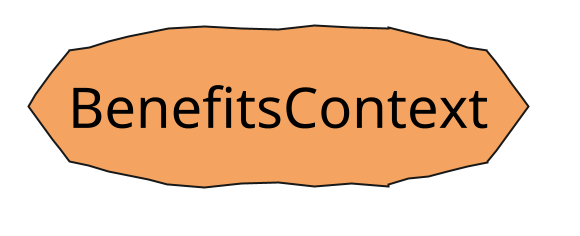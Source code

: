 @startuml
skinparam defaultFontName Purisa
skinparam handwritten true
skinparam backgroundcolor transparent

scale 1200*4800

storage BenefitsContext #SandyBrown

@enduml